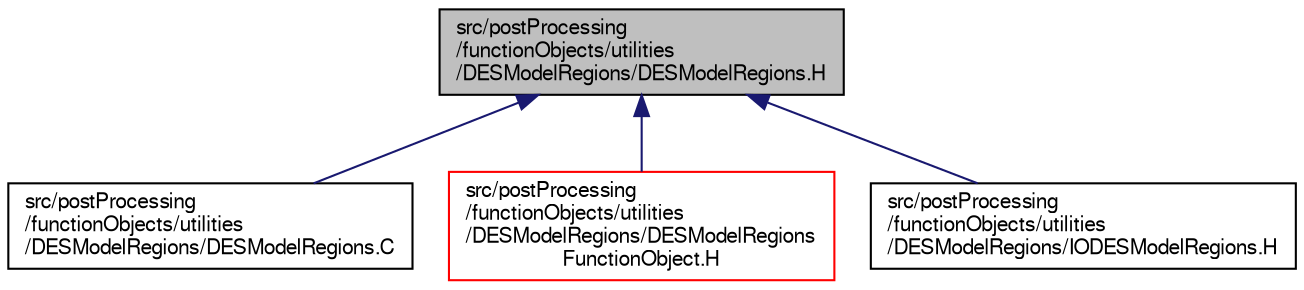 digraph "src/postProcessing/functionObjects/utilities/DESModelRegions/DESModelRegions.H"
{
  bgcolor="transparent";
  edge [fontname="FreeSans",fontsize="10",labelfontname="FreeSans",labelfontsize="10"];
  node [fontname="FreeSans",fontsize="10",shape=record];
  Node111 [label="src/postProcessing\l/functionObjects/utilities\l/DESModelRegions/DESModelRegions.H",height=0.2,width=0.4,color="black", fillcolor="grey75", style="filled", fontcolor="black"];
  Node111 -> Node112 [dir="back",color="midnightblue",fontsize="10",style="solid",fontname="FreeSans"];
  Node112 [label="src/postProcessing\l/functionObjects/utilities\l/DESModelRegions/DESModelRegions.C",height=0.2,width=0.4,color="black",URL="$a13718.html"];
  Node111 -> Node113 [dir="back",color="midnightblue",fontsize="10",style="solid",fontname="FreeSans"];
  Node113 [label="src/postProcessing\l/functionObjects/utilities\l/DESModelRegions/DESModelRegions\lFunctionObject.H",height=0.2,width=0.4,color="red",URL="$a13727.html"];
  Node111 -> Node115 [dir="back",color="midnightblue",fontsize="10",style="solid",fontname="FreeSans"];
  Node115 [label="src/postProcessing\l/functionObjects/utilities\l/DESModelRegions/IODESModelRegions.H",height=0.2,width=0.4,color="black",URL="$a13730.html"];
}

